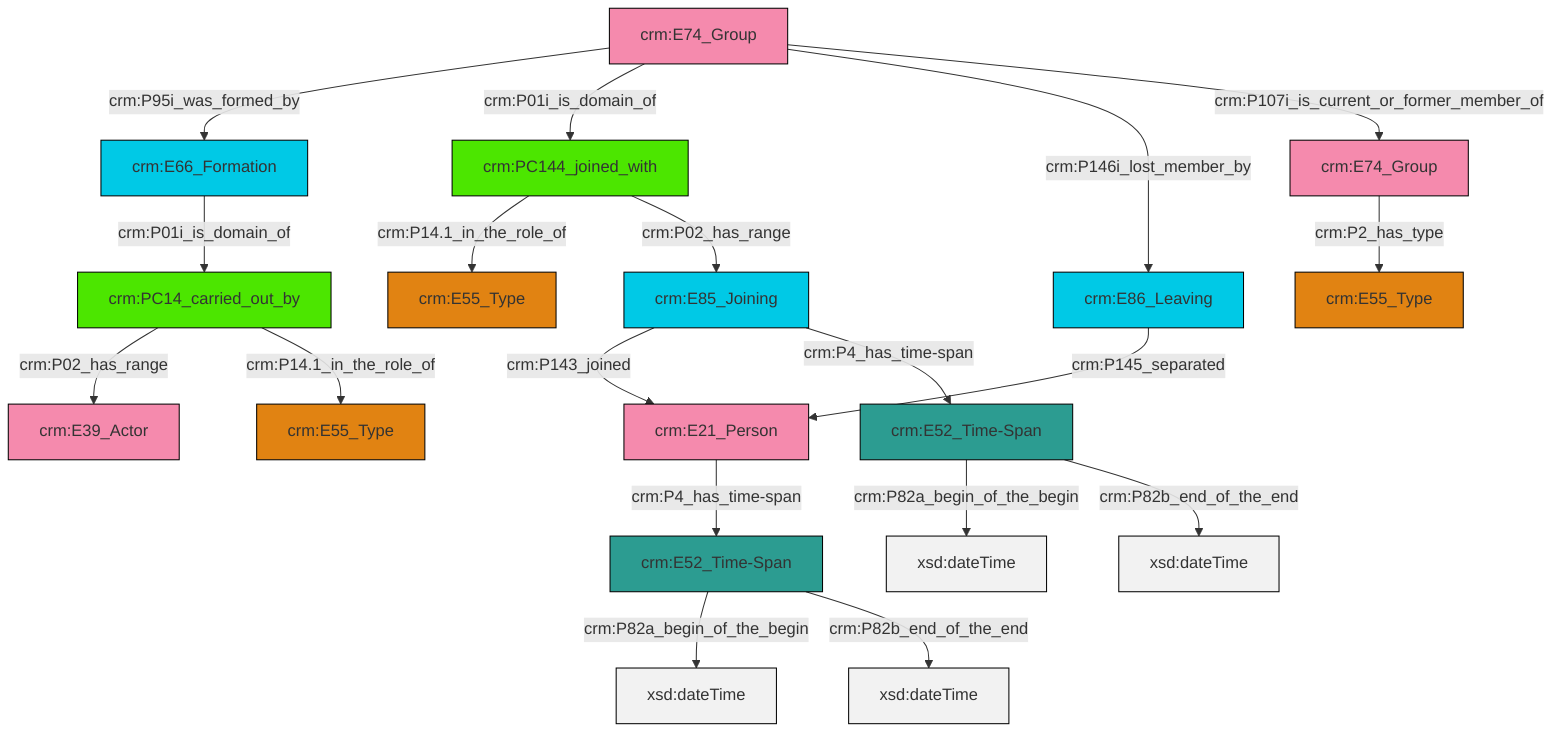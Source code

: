 graph TD
classDef Literal fill:#f2f2f2,stroke:#000000;
classDef CRM_Entity fill:#FFFFFF,stroke:#000000;
classDef Temporal_Entity fill:#00C9E6, stroke:#000000;
classDef Type fill:#E18312, stroke:#000000;
classDef Time-Span fill:#2C9C91, stroke:#000000;
classDef Appellation fill:#FFEB7F, stroke:#000000;
classDef Place fill:#008836, stroke:#000000;
classDef Persistent_Item fill:#B266B2, stroke:#000000;
classDef Conceptual_Object fill:#FFD700, stroke:#000000;
classDef Physical_Thing fill:#D2B48C, stroke:#000000;
classDef Actor fill:#f58aad, stroke:#000000;
classDef PC_Classes fill:#4ce600, stroke:#000000;
classDef Multi fill:#cccccc,stroke:#000000;

0["crm:E74_Group"]:::Actor -->|crm:P95i_was_formed_by| 1["crm:E66_Formation"]:::Temporal_Entity
2["crm:E74_Group"]:::Actor -->|crm:P2_has_type| 3["crm:E55_Type"]:::Type
5["crm:E52_Time-Span"]:::Time-Span -->|crm:P82a_begin_of_the_begin| 6[xsd:dateTime]:::Literal
7["crm:PC14_carried_out_by"]:::PC_Classes -->|crm:P02_has_range| 8["crm:E39_Actor"]:::Actor
5["crm:E52_Time-Span"]:::Time-Span -->|crm:P82b_end_of_the_end| 9[xsd:dateTime]:::Literal
11["crm:E85_Joining"]:::Temporal_Entity -->|crm:P143_joined| 12["crm:E21_Person"]:::Actor
1["crm:E66_Formation"]:::Temporal_Entity -->|crm:P01i_is_domain_of| 7["crm:PC14_carried_out_by"]:::PC_Classes
14["crm:PC144_joined_with"]:::PC_Classes -->|crm:P14.1_in_the_role_of| 15["crm:E55_Type"]:::Type
0["crm:E74_Group"]:::Actor -->|crm:P01i_is_domain_of| 14["crm:PC144_joined_with"]:::PC_Classes
0["crm:E74_Group"]:::Actor -->|crm:P146i_lost_member_by| 17["crm:E86_Leaving"]:::Temporal_Entity
7["crm:PC14_carried_out_by"]:::PC_Classes -->|crm:P14.1_in_the_role_of| 19["crm:E55_Type"]:::Type
21["crm:E52_Time-Span"]:::Time-Span -->|crm:P82a_begin_of_the_begin| 22[xsd:dateTime]:::Literal
12["crm:E21_Person"]:::Actor -->|crm:P4_has_time-span| 5["crm:E52_Time-Span"]:::Time-Span
21["crm:E52_Time-Span"]:::Time-Span -->|crm:P82b_end_of_the_end| 29[xsd:dateTime]:::Literal
14["crm:PC144_joined_with"]:::PC_Classes -->|crm:P02_has_range| 11["crm:E85_Joining"]:::Temporal_Entity
0["crm:E74_Group"]:::Actor -->|crm:P107i_is_current_or_former_member_of| 2["crm:E74_Group"]:::Actor
17["crm:E86_Leaving"]:::Temporal_Entity -->|crm:P145_separated| 12["crm:E21_Person"]:::Actor
11["crm:E85_Joining"]:::Temporal_Entity -->|crm:P4_has_time-span| 21["crm:E52_Time-Span"]:::Time-Span